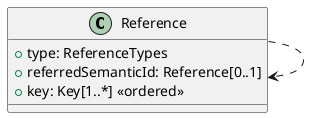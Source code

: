 @startuml
class Reference {
  +type: ReferenceTypes
  +referredSemanticId: Reference[0..1]
  +key: Key[1..*] <<ordered>>
}
Reference ..> Reference
@enduml